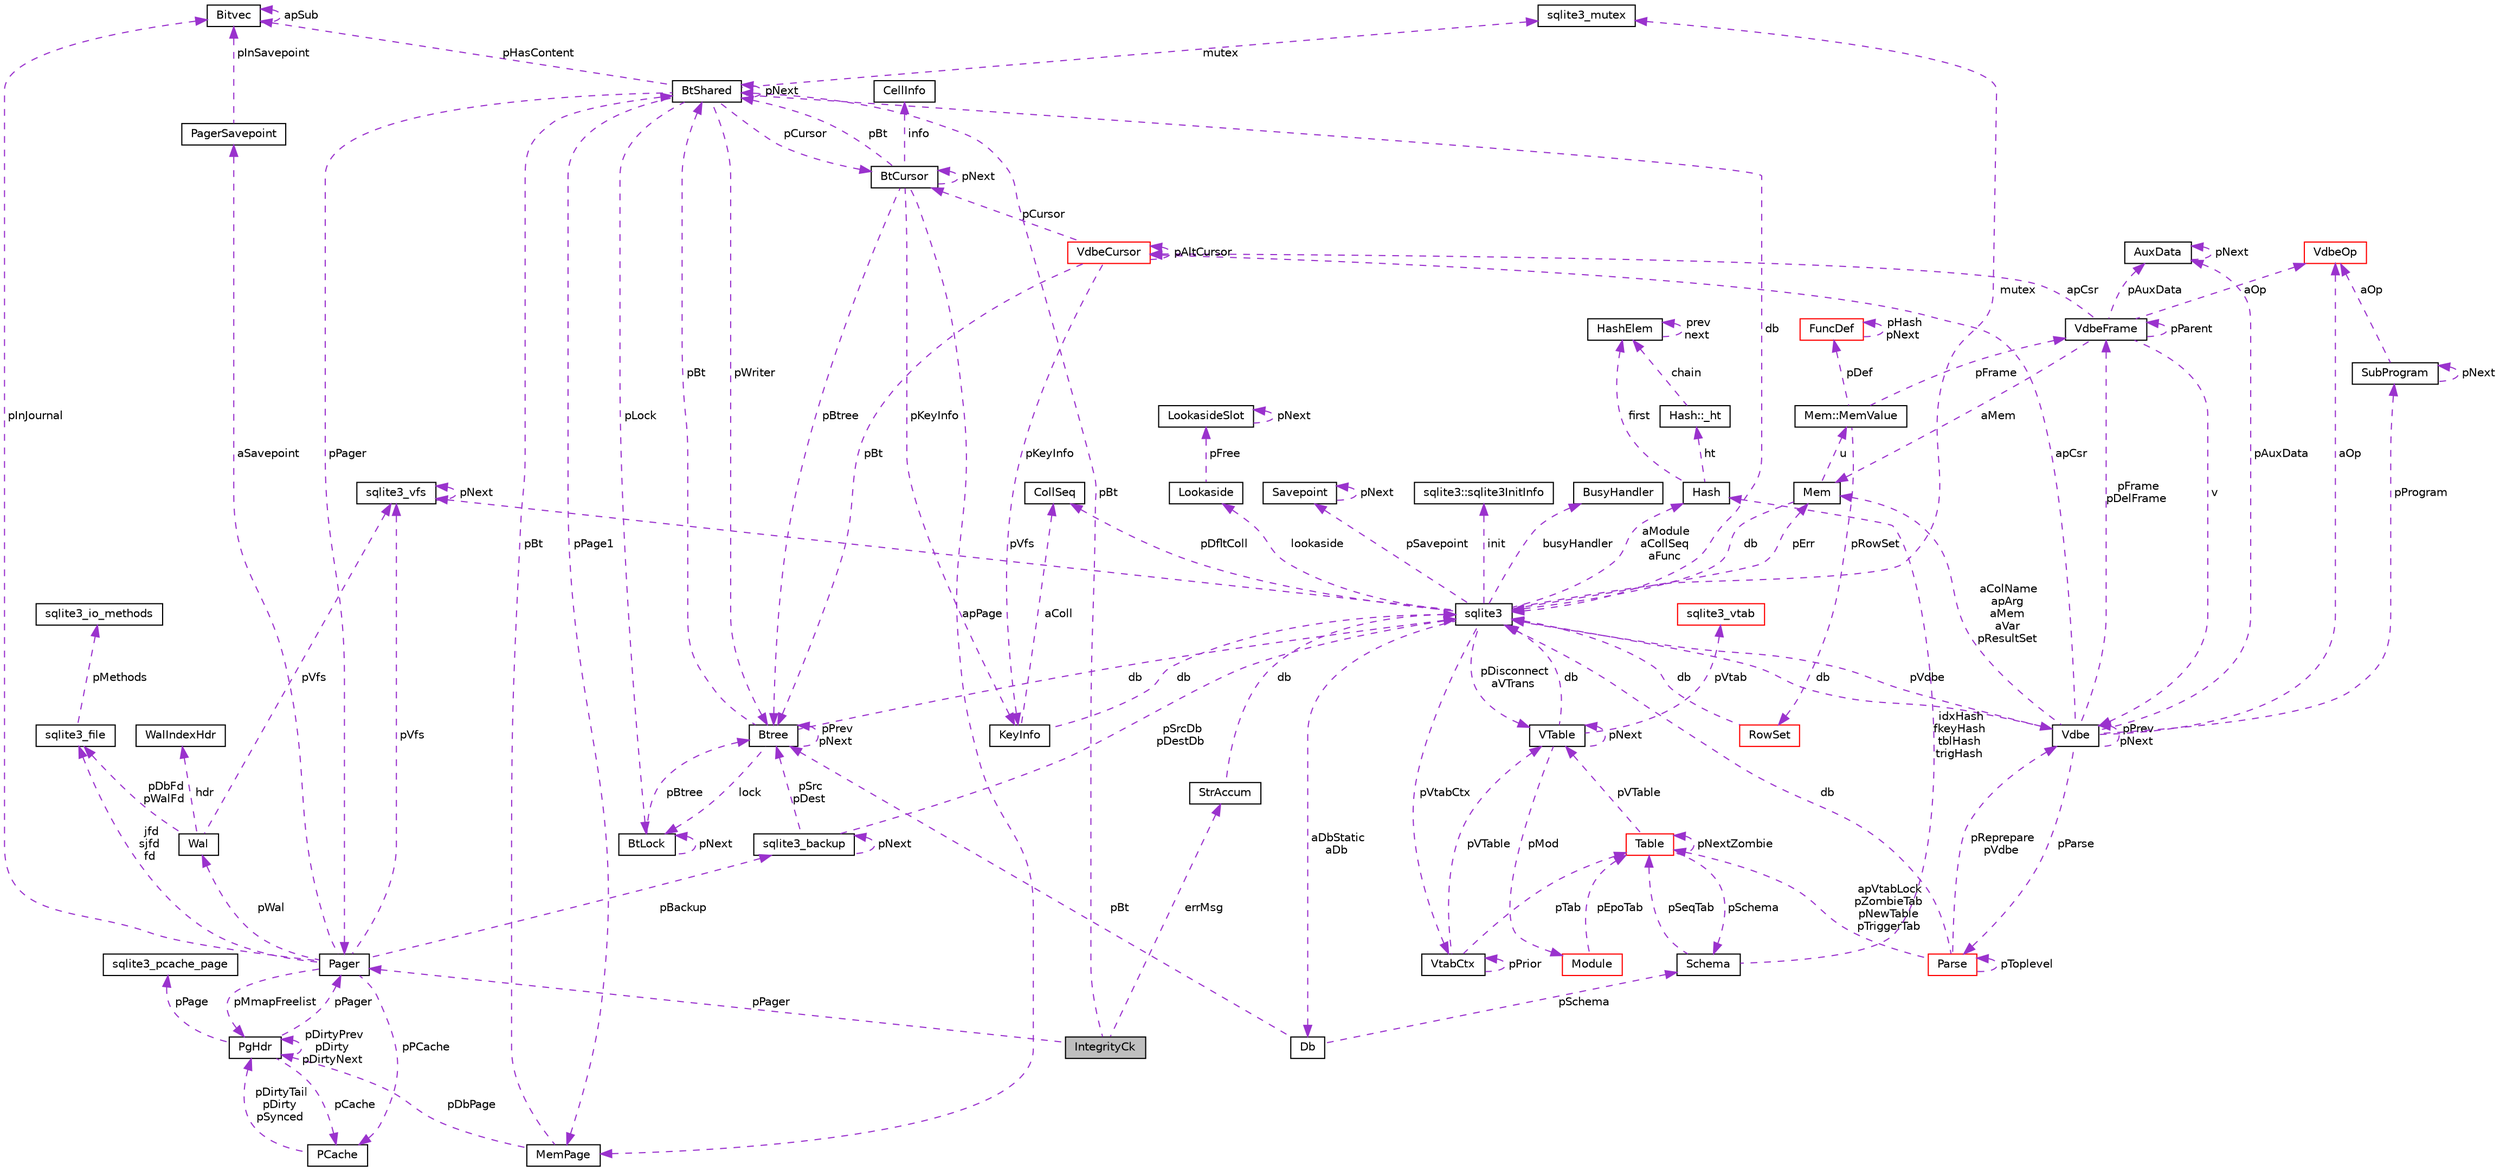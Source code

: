 digraph "IntegrityCk"
{
  edge [fontname="Helvetica",fontsize="10",labelfontname="Helvetica",labelfontsize="10"];
  node [fontname="Helvetica",fontsize="10",shape=record];
  Node1 [label="IntegrityCk",height=0.2,width=0.4,color="black", fillcolor="grey75", style="filled", fontcolor="black"];
  Node2 -> Node1 [dir="back",color="darkorchid3",fontsize="10",style="dashed",label=" pBt" ];
  Node2 [label="BtShared",height=0.2,width=0.4,color="black", fillcolor="white", style="filled",URL="$structBtShared.html"];
  Node3 -> Node2 [dir="back",color="darkorchid3",fontsize="10",style="dashed",label=" pCursor" ];
  Node3 [label="BtCursor",height=0.2,width=0.4,color="black", fillcolor="white", style="filled",URL="$structBtCursor.html"];
  Node3 -> Node3 [dir="back",color="darkorchid3",fontsize="10",style="dashed",label=" pNext" ];
  Node4 -> Node3 [dir="back",color="darkorchid3",fontsize="10",style="dashed",label=" info" ];
  Node4 [label="CellInfo",height=0.2,width=0.4,color="black", fillcolor="white", style="filled",URL="$structCellInfo.html"];
  Node2 -> Node3 [dir="back",color="darkorchid3",fontsize="10",style="dashed",label=" pBt" ];
  Node5 -> Node3 [dir="back",color="darkorchid3",fontsize="10",style="dashed",label=" apPage" ];
  Node5 [label="MemPage",height=0.2,width=0.4,color="black", fillcolor="white", style="filled",URL="$structMemPage.html"];
  Node2 -> Node5 [dir="back",color="darkorchid3",fontsize="10",style="dashed",label=" pBt" ];
  Node6 -> Node5 [dir="back",color="darkorchid3",fontsize="10",style="dashed",label=" pDbPage" ];
  Node6 [label="PgHdr",height=0.2,width=0.4,color="black", fillcolor="white", style="filled",URL="$structPgHdr.html"];
  Node7 -> Node6 [dir="back",color="darkorchid3",fontsize="10",style="dashed",label=" pPage" ];
  Node7 [label="sqlite3_pcache_page",height=0.2,width=0.4,color="black", fillcolor="white", style="filled",URL="$structsqlite3__pcache__page.html"];
  Node8 -> Node6 [dir="back",color="darkorchid3",fontsize="10",style="dashed",label=" pCache" ];
  Node8 [label="PCache",height=0.2,width=0.4,color="black", fillcolor="white", style="filled",URL="$structPCache.html"];
  Node6 -> Node8 [dir="back",color="darkorchid3",fontsize="10",style="dashed",label=" pDirtyTail\npDirty\npSynced" ];
  Node6 -> Node6 [dir="back",color="darkorchid3",fontsize="10",style="dashed",label=" pDirtyPrev\npDirty\npDirtyNext" ];
  Node9 -> Node6 [dir="back",color="darkorchid3",fontsize="10",style="dashed",label=" pPager" ];
  Node9 [label="Pager",height=0.2,width=0.4,color="black", fillcolor="white", style="filled",URL="$structPager.html"];
  Node8 -> Node9 [dir="back",color="darkorchid3",fontsize="10",style="dashed",label=" pPCache" ];
  Node10 -> Node9 [dir="back",color="darkorchid3",fontsize="10",style="dashed",label=" pBackup" ];
  Node10 [label="sqlite3_backup",height=0.2,width=0.4,color="black", fillcolor="white", style="filled",URL="$structsqlite3__backup.html"];
  Node10 -> Node10 [dir="back",color="darkorchid3",fontsize="10",style="dashed",label=" pNext" ];
  Node11 -> Node10 [dir="back",color="darkorchid3",fontsize="10",style="dashed",label=" pSrcDb\npDestDb" ];
  Node11 [label="sqlite3",height=0.2,width=0.4,color="black", fillcolor="white", style="filled",URL="$structsqlite3.html"];
  Node12 -> Node11 [dir="back",color="darkorchid3",fontsize="10",style="dashed",label=" pErr" ];
  Node12 [label="Mem",height=0.2,width=0.4,color="black", fillcolor="white", style="filled",URL="$structMem.html"];
  Node13 -> Node12 [dir="back",color="darkorchid3",fontsize="10",style="dashed",label=" u" ];
  Node13 [label="Mem::MemValue",height=0.2,width=0.4,color="black", fillcolor="white", style="filled",URL="$unionMem_1_1MemValue.html"];
  Node14 -> Node13 [dir="back",color="darkorchid3",fontsize="10",style="dashed",label=" pFrame" ];
  Node14 [label="VdbeFrame",height=0.2,width=0.4,color="black", fillcolor="white", style="filled",URL="$structVdbeFrame.html"];
  Node12 -> Node14 [dir="back",color="darkorchid3",fontsize="10",style="dashed",label=" aMem" ];
  Node15 -> Node14 [dir="back",color="darkorchid3",fontsize="10",style="dashed",label=" v" ];
  Node15 [label="Vdbe",height=0.2,width=0.4,color="black", fillcolor="white", style="filled",URL="$structVdbe.html"];
  Node12 -> Node15 [dir="back",color="darkorchid3",fontsize="10",style="dashed",label=" aColName\napArg\naMem\naVar\npResultSet" ];
  Node15 -> Node15 [dir="back",color="darkorchid3",fontsize="10",style="dashed",label=" pPrev\npNext" ];
  Node11 -> Node15 [dir="back",color="darkorchid3",fontsize="10",style="dashed",label=" db" ];
  Node14 -> Node15 [dir="back",color="darkorchid3",fontsize="10",style="dashed",label=" pFrame\npDelFrame" ];
  Node16 -> Node15 [dir="back",color="darkorchid3",fontsize="10",style="dashed",label=" pAuxData" ];
  Node16 [label="AuxData",height=0.2,width=0.4,color="black", fillcolor="white", style="filled",URL="$structAuxData.html"];
  Node16 -> Node16 [dir="back",color="darkorchid3",fontsize="10",style="dashed",label=" pNext" ];
  Node17 -> Node15 [dir="back",color="darkorchid3",fontsize="10",style="dashed",label=" pProgram" ];
  Node17 [label="SubProgram",height=0.2,width=0.4,color="black", fillcolor="white", style="filled",URL="$structSubProgram.html"];
  Node17 -> Node17 [dir="back",color="darkorchid3",fontsize="10",style="dashed",label=" pNext" ];
  Node18 -> Node17 [dir="back",color="darkorchid3",fontsize="10",style="dashed",label=" aOp" ];
  Node18 [label="VdbeOp",height=0.2,width=0.4,color="red", fillcolor="white", style="filled",URL="$structVdbeOp.html"];
  Node19 -> Node15 [dir="back",color="darkorchid3",fontsize="10",style="dashed",label=" apCsr" ];
  Node19 [label="VdbeCursor",height=0.2,width=0.4,color="red", fillcolor="white", style="filled",URL="$structVdbeCursor.html"];
  Node3 -> Node19 [dir="back",color="darkorchid3",fontsize="10",style="dashed",label=" pCursor" ];
  Node19 -> Node19 [dir="back",color="darkorchid3",fontsize="10",style="dashed",label=" pAltCursor" ];
  Node20 -> Node19 [dir="back",color="darkorchid3",fontsize="10",style="dashed",label=" pKeyInfo" ];
  Node20 [label="KeyInfo",height=0.2,width=0.4,color="black", fillcolor="white", style="filled",URL="$structKeyInfo.html"];
  Node11 -> Node20 [dir="back",color="darkorchid3",fontsize="10",style="dashed",label=" db" ];
  Node21 -> Node20 [dir="back",color="darkorchid3",fontsize="10",style="dashed",label=" aColl" ];
  Node21 [label="CollSeq",height=0.2,width=0.4,color="black", fillcolor="white", style="filled",URL="$structCollSeq.html"];
  Node22 -> Node19 [dir="back",color="darkorchid3",fontsize="10",style="dashed",label=" pBt" ];
  Node22 [label="Btree",height=0.2,width=0.4,color="black", fillcolor="white", style="filled",URL="$structBtree.html"];
  Node2 -> Node22 [dir="back",color="darkorchid3",fontsize="10",style="dashed",label=" pBt" ];
  Node11 -> Node22 [dir="back",color="darkorchid3",fontsize="10",style="dashed",label=" db" ];
  Node23 -> Node22 [dir="back",color="darkorchid3",fontsize="10",style="dashed",label=" lock" ];
  Node23 [label="BtLock",height=0.2,width=0.4,color="black", fillcolor="white", style="filled",URL="$structBtLock.html"];
  Node23 -> Node23 [dir="back",color="darkorchid3",fontsize="10",style="dashed",label=" pNext" ];
  Node22 -> Node23 [dir="back",color="darkorchid3",fontsize="10",style="dashed",label=" pBtree" ];
  Node22 -> Node22 [dir="back",color="darkorchid3",fontsize="10",style="dashed",label=" pPrev\npNext" ];
  Node24 -> Node15 [dir="back",color="darkorchid3",fontsize="10",style="dashed",label=" pParse" ];
  Node24 [label="Parse",height=0.2,width=0.4,color="red", fillcolor="white", style="filled",URL="$structParse.html"];
  Node15 -> Node24 [dir="back",color="darkorchid3",fontsize="10",style="dashed",label=" pReprepare\npVdbe" ];
  Node11 -> Node24 [dir="back",color="darkorchid3",fontsize="10",style="dashed",label=" db" ];
  Node25 -> Node24 [dir="back",color="darkorchid3",fontsize="10",style="dashed",label=" apVtabLock\npZombieTab\npNewTable\npTriggerTab" ];
  Node25 [label="Table",height=0.2,width=0.4,color="red", fillcolor="white", style="filled",URL="$structTable.html"];
  Node26 -> Node25 [dir="back",color="darkorchid3",fontsize="10",style="dashed",label=" pSchema" ];
  Node26 [label="Schema",height=0.2,width=0.4,color="black", fillcolor="white", style="filled",URL="$structSchema.html"];
  Node25 -> Node26 [dir="back",color="darkorchid3",fontsize="10",style="dashed",label=" pSeqTab" ];
  Node27 -> Node26 [dir="back",color="darkorchid3",fontsize="10",style="dashed",label=" idxHash\nfkeyHash\ntblHash\ntrigHash" ];
  Node27 [label="Hash",height=0.2,width=0.4,color="black", fillcolor="white", style="filled",URL="$structHash.html"];
  Node28 -> Node27 [dir="back",color="darkorchid3",fontsize="10",style="dashed",label=" ht" ];
  Node28 [label="Hash::_ht",height=0.2,width=0.4,color="black", fillcolor="white", style="filled",URL="$structHash_1_1__ht.html"];
  Node29 -> Node28 [dir="back",color="darkorchid3",fontsize="10",style="dashed",label=" chain" ];
  Node29 [label="HashElem",height=0.2,width=0.4,color="black", fillcolor="white", style="filled",URL="$structHashElem.html"];
  Node29 -> Node29 [dir="back",color="darkorchid3",fontsize="10",style="dashed",label=" prev\nnext" ];
  Node29 -> Node27 [dir="back",color="darkorchid3",fontsize="10",style="dashed",label=" first" ];
  Node30 -> Node25 [dir="back",color="darkorchid3",fontsize="10",style="dashed",label=" pVTable" ];
  Node30 [label="VTable",height=0.2,width=0.4,color="black", fillcolor="white", style="filled",URL="$structVTable.html"];
  Node11 -> Node30 [dir="back",color="darkorchid3",fontsize="10",style="dashed",label=" db" ];
  Node30 -> Node30 [dir="back",color="darkorchid3",fontsize="10",style="dashed",label=" pNext" ];
  Node31 -> Node30 [dir="back",color="darkorchid3",fontsize="10",style="dashed",label=" pMod" ];
  Node31 [label="Module",height=0.2,width=0.4,color="red", fillcolor="white", style="filled",URL="$structModule.html"];
  Node25 -> Node31 [dir="back",color="darkorchid3",fontsize="10",style="dashed",label=" pEpoTab" ];
  Node32 -> Node30 [dir="back",color="darkorchid3",fontsize="10",style="dashed",label=" pVtab" ];
  Node32 [label="sqlite3_vtab",height=0.2,width=0.4,color="red", fillcolor="white", style="filled",URL="$structsqlite3__vtab.html"];
  Node25 -> Node25 [dir="back",color="darkorchid3",fontsize="10",style="dashed",label=" pNextZombie" ];
  Node24 -> Node24 [dir="back",color="darkorchid3",fontsize="10",style="dashed",label=" pToplevel" ];
  Node18 -> Node15 [dir="back",color="darkorchid3",fontsize="10",style="dashed",label=" aOp" ];
  Node14 -> Node14 [dir="back",color="darkorchid3",fontsize="10",style="dashed",label=" pParent" ];
  Node16 -> Node14 [dir="back",color="darkorchid3",fontsize="10",style="dashed",label=" pAuxData" ];
  Node19 -> Node14 [dir="back",color="darkorchid3",fontsize="10",style="dashed",label=" apCsr" ];
  Node18 -> Node14 [dir="back",color="darkorchid3",fontsize="10",style="dashed",label=" aOp" ];
  Node33 -> Node13 [dir="back",color="darkorchid3",fontsize="10",style="dashed",label=" pRowSet" ];
  Node33 [label="RowSet",height=0.2,width=0.4,color="red", fillcolor="white", style="filled",URL="$structRowSet.html"];
  Node11 -> Node33 [dir="back",color="darkorchid3",fontsize="10",style="dashed",label=" db" ];
  Node34 -> Node13 [dir="back",color="darkorchid3",fontsize="10",style="dashed",label=" pDef" ];
  Node34 [label="FuncDef",height=0.2,width=0.4,color="red", fillcolor="white", style="filled",URL="$structFuncDef.html"];
  Node34 -> Node34 [dir="back",color="darkorchid3",fontsize="10",style="dashed",label=" pHash\npNext" ];
  Node11 -> Node12 [dir="back",color="darkorchid3",fontsize="10",style="dashed",label=" db" ];
  Node15 -> Node11 [dir="back",color="darkorchid3",fontsize="10",style="dashed",label=" pVdbe" ];
  Node35 -> Node11 [dir="back",color="darkorchid3",fontsize="10",style="dashed",label=" pSavepoint" ];
  Node35 [label="Savepoint",height=0.2,width=0.4,color="black", fillcolor="white", style="filled",URL="$structSavepoint.html"];
  Node35 -> Node35 [dir="back",color="darkorchid3",fontsize="10",style="dashed",label=" pNext" ];
  Node36 -> Node11 [dir="back",color="darkorchid3",fontsize="10",style="dashed",label=" lookaside" ];
  Node36 [label="Lookaside",height=0.2,width=0.4,color="black", fillcolor="white", style="filled",URL="$structLookaside.html"];
  Node37 -> Node36 [dir="back",color="darkorchid3",fontsize="10",style="dashed",label=" pFree" ];
  Node37 [label="LookasideSlot",height=0.2,width=0.4,color="black", fillcolor="white", style="filled",URL="$structLookasideSlot.html"];
  Node37 -> Node37 [dir="back",color="darkorchid3",fontsize="10",style="dashed",label=" pNext" ];
  Node38 -> Node11 [dir="back",color="darkorchid3",fontsize="10",style="dashed",label=" mutex" ];
  Node38 [label="sqlite3_mutex",height=0.2,width=0.4,color="black", fillcolor="white", style="filled",URL="$structsqlite3__mutex.html"];
  Node39 -> Node11 [dir="back",color="darkorchid3",fontsize="10",style="dashed",label=" pVfs" ];
  Node39 [label="sqlite3_vfs",height=0.2,width=0.4,color="black", fillcolor="white", style="filled",URL="$structsqlite3__vfs.html"];
  Node39 -> Node39 [dir="back",color="darkorchid3",fontsize="10",style="dashed",label=" pNext" ];
  Node40 -> Node11 [dir="back",color="darkorchid3",fontsize="10",style="dashed",label=" init" ];
  Node40 [label="sqlite3::sqlite3InitInfo",height=0.2,width=0.4,color="black", fillcolor="white", style="filled",URL="$structsqlite3_1_1sqlite3InitInfo.html"];
  Node41 -> Node11 [dir="back",color="darkorchid3",fontsize="10",style="dashed",label=" busyHandler" ];
  Node41 [label="BusyHandler",height=0.2,width=0.4,color="black", fillcolor="white", style="filled",URL="$structBusyHandler.html"];
  Node42 -> Node11 [dir="back",color="darkorchid3",fontsize="10",style="dashed",label=" pVtabCtx" ];
  Node42 [label="VtabCtx",height=0.2,width=0.4,color="black", fillcolor="white", style="filled",URL="$structVtabCtx.html"];
  Node42 -> Node42 [dir="back",color="darkorchid3",fontsize="10",style="dashed",label=" pPrior" ];
  Node30 -> Node42 [dir="back",color="darkorchid3",fontsize="10",style="dashed",label=" pVTable" ];
  Node25 -> Node42 [dir="back",color="darkorchid3",fontsize="10",style="dashed",label=" pTab" ];
  Node21 -> Node11 [dir="back",color="darkorchid3",fontsize="10",style="dashed",label=" pDfltColl" ];
  Node30 -> Node11 [dir="back",color="darkorchid3",fontsize="10",style="dashed",label=" pDisconnect\naVTrans" ];
  Node43 -> Node11 [dir="back",color="darkorchid3",fontsize="10",style="dashed",label=" aDbStatic\naDb" ];
  Node43 [label="Db",height=0.2,width=0.4,color="black", fillcolor="white", style="filled",URL="$structDb.html"];
  Node26 -> Node43 [dir="back",color="darkorchid3",fontsize="10",style="dashed",label=" pSchema" ];
  Node22 -> Node43 [dir="back",color="darkorchid3",fontsize="10",style="dashed",label=" pBt" ];
  Node27 -> Node11 [dir="back",color="darkorchid3",fontsize="10",style="dashed",label=" aModule\naCollSeq\naFunc" ];
  Node22 -> Node10 [dir="back",color="darkorchid3",fontsize="10",style="dashed",label=" pSrc\npDest" ];
  Node44 -> Node9 [dir="back",color="darkorchid3",fontsize="10",style="dashed",label=" pInJournal" ];
  Node44 [label="Bitvec",height=0.2,width=0.4,color="black", fillcolor="white", style="filled",URL="$structBitvec.html"];
  Node44 -> Node44 [dir="back",color="darkorchid3",fontsize="10",style="dashed",label=" apSub" ];
  Node45 -> Node9 [dir="back",color="darkorchid3",fontsize="10",style="dashed",label=" jfd\nsjfd\nfd" ];
  Node45 [label="sqlite3_file",height=0.2,width=0.4,color="black", fillcolor="white", style="filled",URL="$structsqlite3__file.html"];
  Node46 -> Node45 [dir="back",color="darkorchid3",fontsize="10",style="dashed",label=" pMethods" ];
  Node46 [label="sqlite3_io_methods",height=0.2,width=0.4,color="black", fillcolor="white", style="filled",URL="$structsqlite3__io__methods.html"];
  Node39 -> Node9 [dir="back",color="darkorchid3",fontsize="10",style="dashed",label=" pVfs" ];
  Node6 -> Node9 [dir="back",color="darkorchid3",fontsize="10",style="dashed",label=" pMmapFreelist" ];
  Node47 -> Node9 [dir="back",color="darkorchid3",fontsize="10",style="dashed",label=" pWal" ];
  Node47 [label="Wal",height=0.2,width=0.4,color="black", fillcolor="white", style="filled",URL="$structWal.html"];
  Node45 -> Node47 [dir="back",color="darkorchid3",fontsize="10",style="dashed",label=" pDbFd\npWalFd" ];
  Node39 -> Node47 [dir="back",color="darkorchid3",fontsize="10",style="dashed",label=" pVfs" ];
  Node48 -> Node47 [dir="back",color="darkorchid3",fontsize="10",style="dashed",label=" hdr" ];
  Node48 [label="WalIndexHdr",height=0.2,width=0.4,color="black", fillcolor="white", style="filled",URL="$structWalIndexHdr.html"];
  Node49 -> Node9 [dir="back",color="darkorchid3",fontsize="10",style="dashed",label=" aSavepoint" ];
  Node49 [label="PagerSavepoint",height=0.2,width=0.4,color="black", fillcolor="white", style="filled",URL="$structPagerSavepoint.html"];
  Node44 -> Node49 [dir="back",color="darkorchid3",fontsize="10",style="dashed",label=" pInSavepoint" ];
  Node20 -> Node3 [dir="back",color="darkorchid3",fontsize="10",style="dashed",label=" pKeyInfo" ];
  Node22 -> Node3 [dir="back",color="darkorchid3",fontsize="10",style="dashed",label=" pBtree" ];
  Node2 -> Node2 [dir="back",color="darkorchid3",fontsize="10",style="dashed",label=" pNext" ];
  Node11 -> Node2 [dir="back",color="darkorchid3",fontsize="10",style="dashed",label=" db" ];
  Node44 -> Node2 [dir="back",color="darkorchid3",fontsize="10",style="dashed",label=" pHasContent" ];
  Node38 -> Node2 [dir="back",color="darkorchid3",fontsize="10",style="dashed",label=" mutex" ];
  Node23 -> Node2 [dir="back",color="darkorchid3",fontsize="10",style="dashed",label=" pLock" ];
  Node5 -> Node2 [dir="back",color="darkorchid3",fontsize="10",style="dashed",label=" pPage1" ];
  Node22 -> Node2 [dir="back",color="darkorchid3",fontsize="10",style="dashed",label=" pWriter" ];
  Node9 -> Node2 [dir="back",color="darkorchid3",fontsize="10",style="dashed",label=" pPager" ];
  Node50 -> Node1 [dir="back",color="darkorchid3",fontsize="10",style="dashed",label=" errMsg" ];
  Node50 [label="StrAccum",height=0.2,width=0.4,color="black", fillcolor="white", style="filled",URL="$structStrAccum.html"];
  Node11 -> Node50 [dir="back",color="darkorchid3",fontsize="10",style="dashed",label=" db" ];
  Node9 -> Node1 [dir="back",color="darkorchid3",fontsize="10",style="dashed",label=" pPager" ];
}
